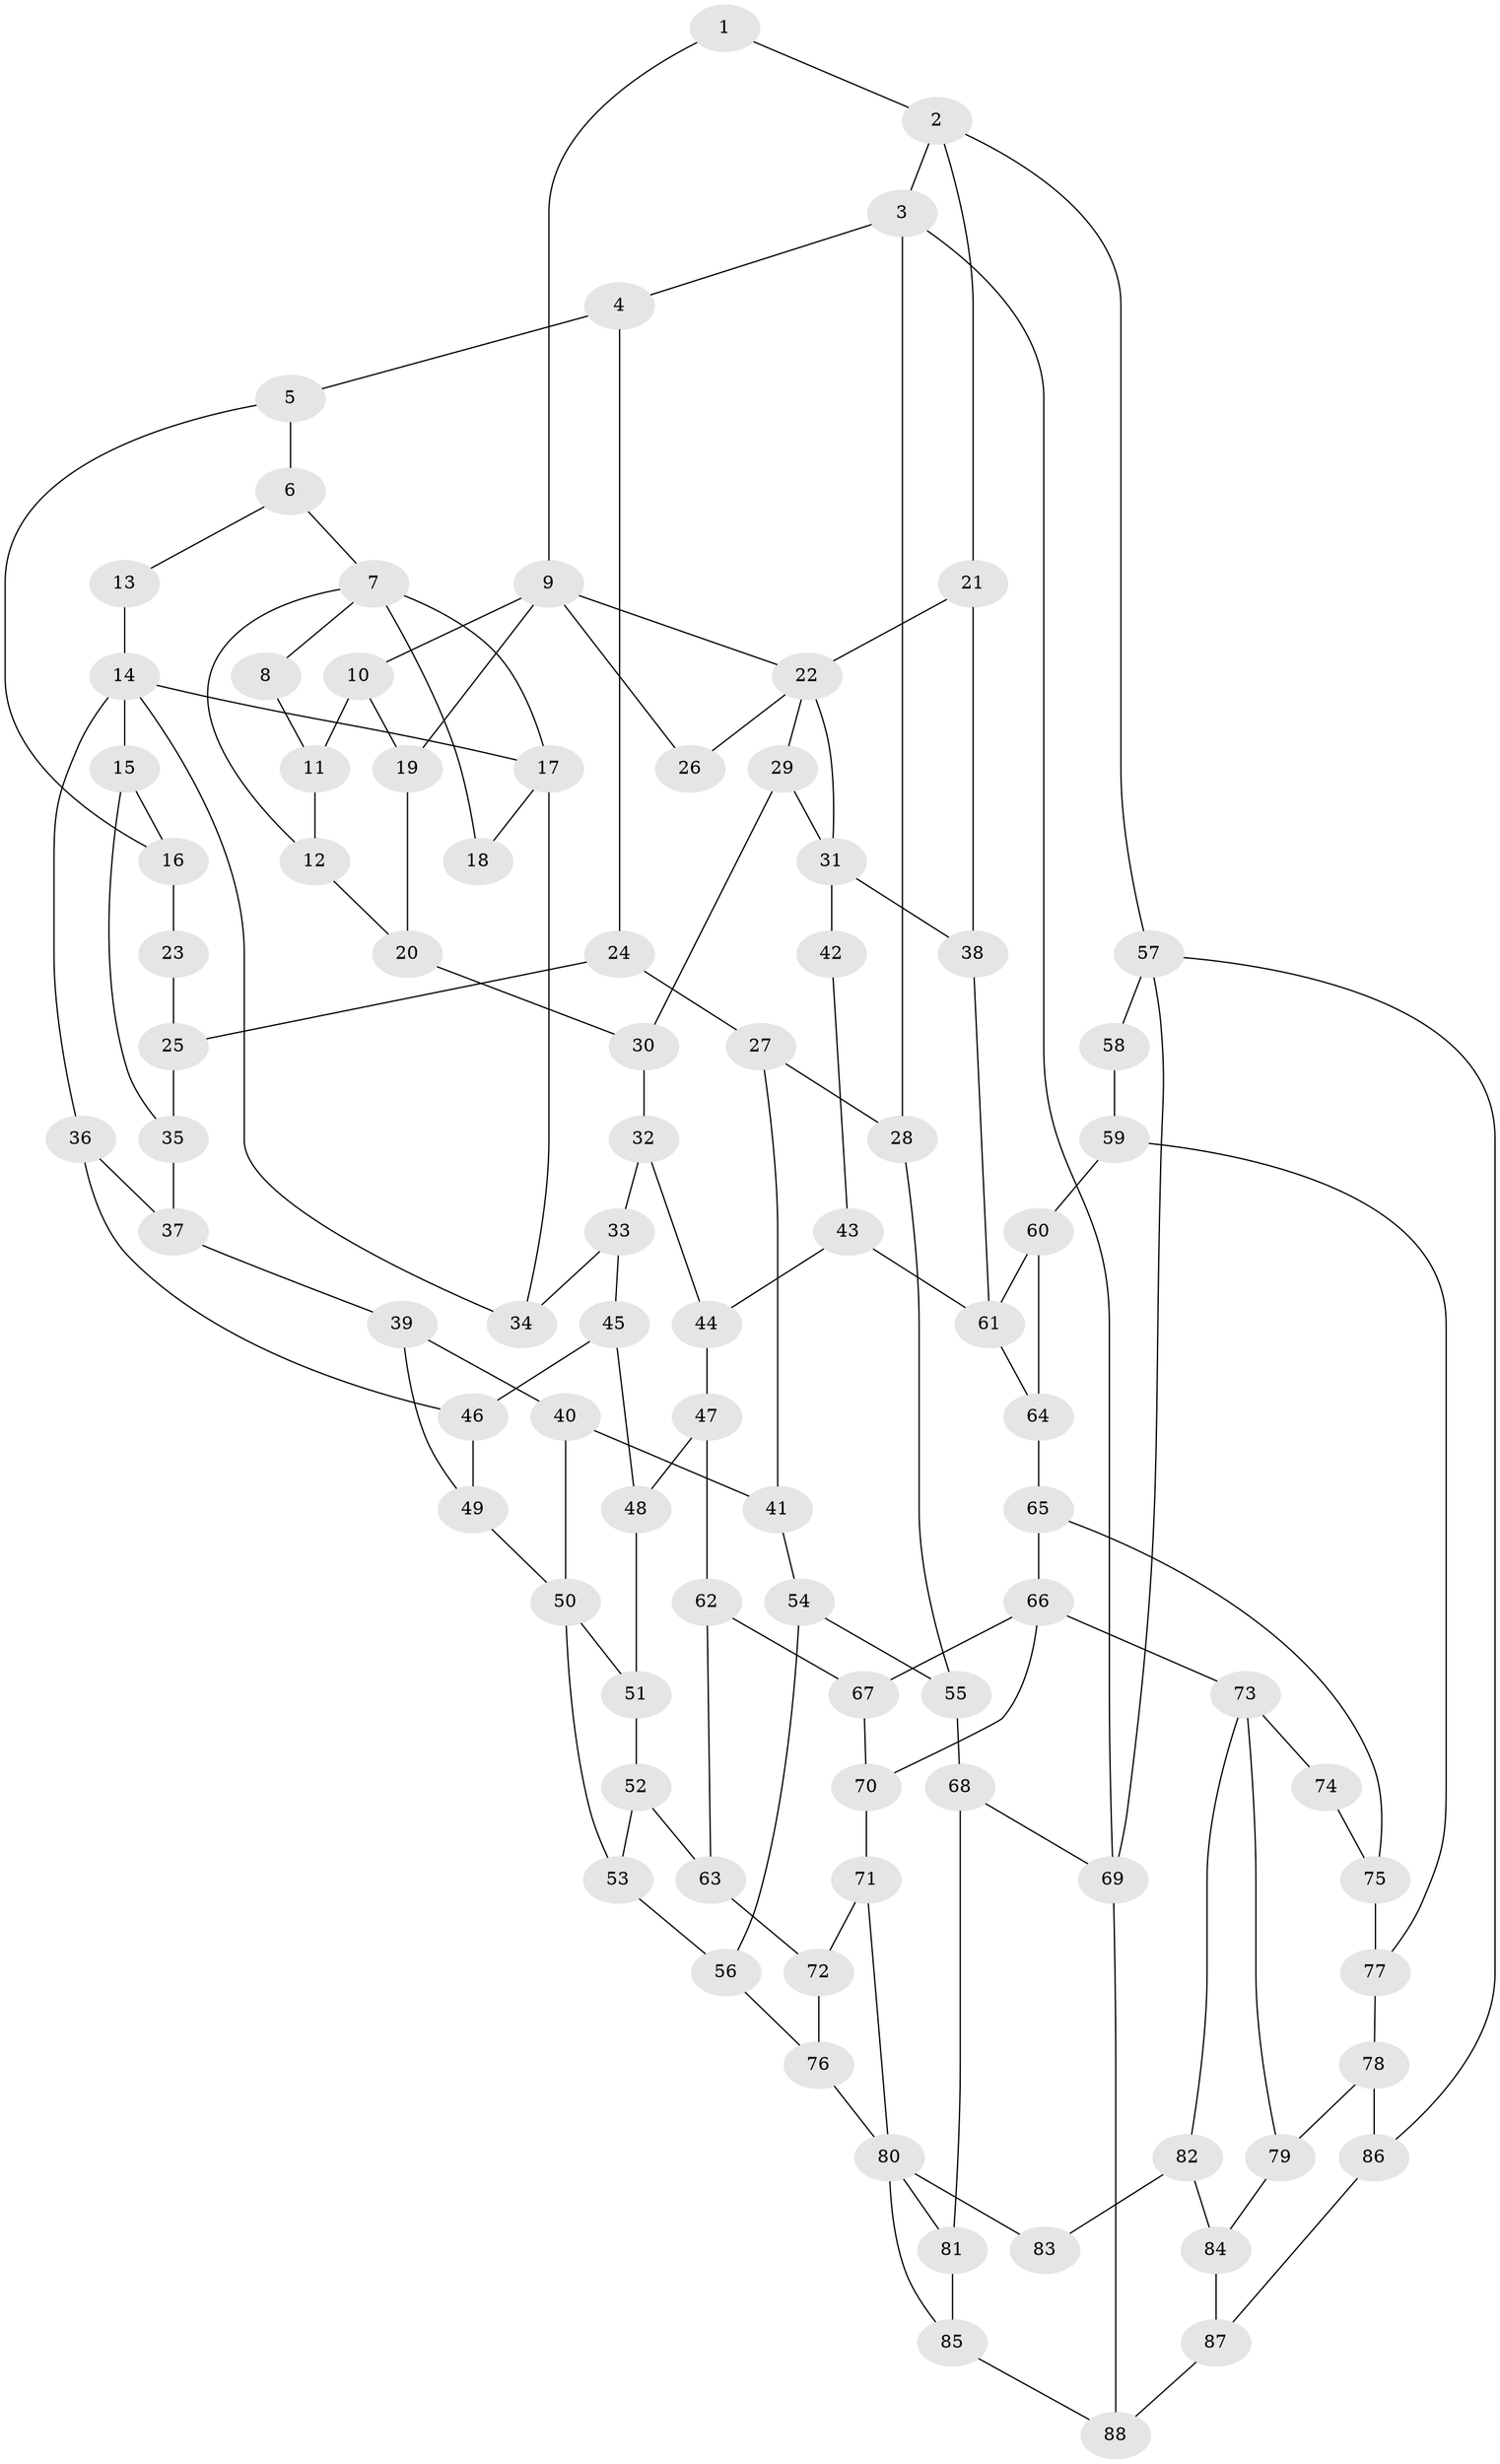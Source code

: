 // original degree distribution, {3: 0.03225806451612903, 5: 0.43548387096774194, 6: 0.27419354838709675, 4: 0.25806451612903225}
// Generated by graph-tools (version 1.1) at 2025/54/03/04/25 22:54:14]
// undirected, 88 vertices, 137 edges
graph export_dot {
  node [color=gray90,style=filled];
  1;
  2;
  3;
  4;
  5;
  6;
  7;
  8;
  9;
  10;
  11;
  12;
  13;
  14;
  15;
  16;
  17;
  18;
  19;
  20;
  21;
  22;
  23;
  24;
  25;
  26;
  27;
  28;
  29;
  30;
  31;
  32;
  33;
  34;
  35;
  36;
  37;
  38;
  39;
  40;
  41;
  42;
  43;
  44;
  45;
  46;
  47;
  48;
  49;
  50;
  51;
  52;
  53;
  54;
  55;
  56;
  57;
  58;
  59;
  60;
  61;
  62;
  63;
  64;
  65;
  66;
  67;
  68;
  69;
  70;
  71;
  72;
  73;
  74;
  75;
  76;
  77;
  78;
  79;
  80;
  81;
  82;
  83;
  84;
  85;
  86;
  87;
  88;
  1 -- 2 [weight=1.0];
  1 -- 9 [weight=1.0];
  2 -- 3 [weight=1.0];
  2 -- 21 [weight=1.0];
  2 -- 57 [weight=1.0];
  3 -- 4 [weight=1.0];
  3 -- 28 [weight=1.0];
  3 -- 69 [weight=1.0];
  4 -- 5 [weight=1.0];
  4 -- 24 [weight=1.0];
  5 -- 6 [weight=1.0];
  5 -- 16 [weight=1.0];
  6 -- 7 [weight=1.0];
  6 -- 13 [weight=1.0];
  7 -- 8 [weight=1.0];
  7 -- 12 [weight=1.0];
  7 -- 17 [weight=1.0];
  7 -- 18 [weight=2.0];
  8 -- 11 [weight=1.0];
  9 -- 10 [weight=1.0];
  9 -- 19 [weight=1.0];
  9 -- 22 [weight=1.0];
  9 -- 26 [weight=2.0];
  10 -- 11 [weight=1.0];
  10 -- 19 [weight=1.0];
  11 -- 12 [weight=1.0];
  12 -- 20 [weight=1.0];
  13 -- 14 [weight=2.0];
  14 -- 15 [weight=1.0];
  14 -- 17 [weight=1.0];
  14 -- 34 [weight=1.0];
  14 -- 36 [weight=1.0];
  15 -- 16 [weight=1.0];
  15 -- 35 [weight=1.0];
  16 -- 23 [weight=1.0];
  17 -- 18 [weight=1.0];
  17 -- 34 [weight=1.0];
  19 -- 20 [weight=1.0];
  20 -- 30 [weight=1.0];
  21 -- 22 [weight=1.0];
  21 -- 38 [weight=1.0];
  22 -- 26 [weight=1.0];
  22 -- 29 [weight=1.0];
  22 -- 31 [weight=2.0];
  23 -- 25 [weight=1.0];
  24 -- 25 [weight=1.0];
  24 -- 27 [weight=1.0];
  25 -- 35 [weight=1.0];
  27 -- 28 [weight=1.0];
  27 -- 41 [weight=1.0];
  28 -- 55 [weight=1.0];
  29 -- 30 [weight=1.0];
  29 -- 31 [weight=1.0];
  30 -- 32 [weight=1.0];
  31 -- 38 [weight=1.0];
  31 -- 42 [weight=2.0];
  32 -- 33 [weight=1.0];
  32 -- 44 [weight=1.0];
  33 -- 34 [weight=1.0];
  33 -- 45 [weight=1.0];
  35 -- 37 [weight=1.0];
  36 -- 37 [weight=1.0];
  36 -- 46 [weight=1.0];
  37 -- 39 [weight=1.0];
  38 -- 61 [weight=1.0];
  39 -- 40 [weight=1.0];
  39 -- 49 [weight=1.0];
  40 -- 41 [weight=1.0];
  40 -- 50 [weight=1.0];
  41 -- 54 [weight=1.0];
  42 -- 43 [weight=1.0];
  43 -- 44 [weight=1.0];
  43 -- 61 [weight=1.0];
  44 -- 47 [weight=1.0];
  45 -- 46 [weight=1.0];
  45 -- 48 [weight=1.0];
  46 -- 49 [weight=1.0];
  47 -- 48 [weight=1.0];
  47 -- 62 [weight=1.0];
  48 -- 51 [weight=1.0];
  49 -- 50 [weight=1.0];
  50 -- 51 [weight=1.0];
  50 -- 53 [weight=1.0];
  51 -- 52 [weight=1.0];
  52 -- 53 [weight=1.0];
  52 -- 63 [weight=1.0];
  53 -- 56 [weight=1.0];
  54 -- 55 [weight=1.0];
  54 -- 56 [weight=1.0];
  55 -- 68 [weight=1.0];
  56 -- 76 [weight=1.0];
  57 -- 58 [weight=1.0];
  57 -- 69 [weight=1.0];
  57 -- 86 [weight=1.0];
  58 -- 59 [weight=2.0];
  59 -- 60 [weight=2.0];
  59 -- 77 [weight=1.0];
  60 -- 61 [weight=3.0];
  60 -- 64 [weight=1.0];
  61 -- 64 [weight=1.0];
  62 -- 63 [weight=1.0];
  62 -- 67 [weight=1.0];
  63 -- 72 [weight=1.0];
  64 -- 65 [weight=1.0];
  65 -- 66 [weight=1.0];
  65 -- 75 [weight=1.0];
  66 -- 67 [weight=1.0];
  66 -- 70 [weight=1.0];
  66 -- 73 [weight=2.0];
  67 -- 70 [weight=1.0];
  68 -- 69 [weight=1.0];
  68 -- 81 [weight=1.0];
  69 -- 88 [weight=1.0];
  70 -- 71 [weight=1.0];
  71 -- 72 [weight=1.0];
  71 -- 80 [weight=1.0];
  72 -- 76 [weight=1.0];
  73 -- 74 [weight=2.0];
  73 -- 79 [weight=1.0];
  73 -- 82 [weight=1.0];
  74 -- 75 [weight=1.0];
  75 -- 77 [weight=1.0];
  76 -- 80 [weight=1.0];
  77 -- 78 [weight=1.0];
  78 -- 79 [weight=1.0];
  78 -- 86 [weight=1.0];
  79 -- 84 [weight=1.0];
  80 -- 81 [weight=1.0];
  80 -- 83 [weight=2.0];
  80 -- 85 [weight=1.0];
  81 -- 85 [weight=1.0];
  82 -- 83 [weight=1.0];
  82 -- 84 [weight=1.0];
  84 -- 87 [weight=1.0];
  85 -- 88 [weight=1.0];
  86 -- 87 [weight=1.0];
  87 -- 88 [weight=1.0];
}
